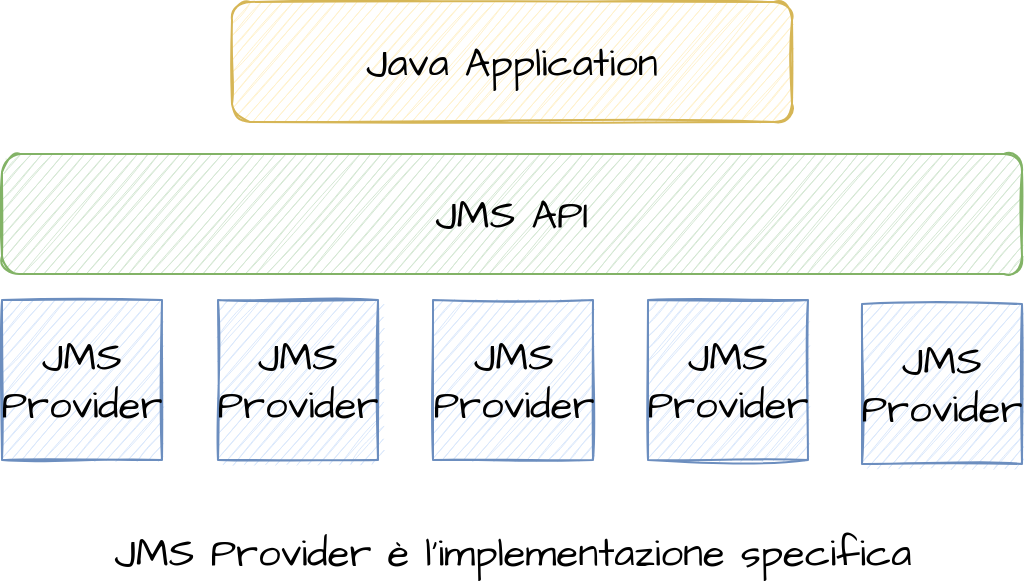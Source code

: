 <mxfile version="16.0.0" type="device"><diagram id="iR7kW6d5z7mH8W_eMVzF" name="Page-1"><mxGraphModel dx="1422" dy="700" grid="0" gridSize="10" guides="1" tooltips="1" connect="1" arrows="1" fold="1" page="1" pageScale="1" pageWidth="827" pageHeight="1169" math="0" shadow="0"><root><mxCell id="0"/><mxCell id="1" parent="0"/><mxCell id="LwVA78MGahFg6l0W7koL-2" value="Java Application" style="rounded=1;whiteSpace=wrap;html=1;sketch=1;hachureGap=4;fontFamily=Architects Daughter;fontSource=https%3A%2F%2Ffonts.googleapis.com%2Fcss%3Ffamily%3DArchitects%2BDaughter;fontSize=20;fillColor=#fff2cc;strokeColor=#d6b656;" parent="1" vertex="1"><mxGeometry x="273" y="60" width="280" height="60" as="geometry"/></mxCell><mxCell id="ANu_13zmKjd6GqL0AyIx-1" value="JMS API" style="rounded=1;whiteSpace=wrap;html=1;sketch=1;hachureGap=4;fontFamily=Architects Daughter;fontSource=https%3A%2F%2Ffonts.googleapis.com%2Fcss%3Ffamily%3DArchitects%2BDaughter;fontSize=20;fillColor=#d5e8d4;strokeColor=#82b366;" vertex="1" parent="1"><mxGeometry x="158" y="136" width="510" height="60" as="geometry"/></mxCell><mxCell id="ANu_13zmKjd6GqL0AyIx-2" value="&lt;div&gt;JMS&lt;/div&gt;&lt;div&gt;Provider&lt;br&gt;&lt;/div&gt;" style="whiteSpace=wrap;html=1;aspect=fixed;sketch=1;fontFamily=Architects Daughter;fontSource=https%3A%2F%2Ffonts.googleapis.com%2Fcss%3Ffamily%3DArchitects%2BDaughter;fontSize=20;fillColor=#dae8fc;strokeColor=#6c8ebf;" vertex="1" parent="1"><mxGeometry x="158" y="209" width="80" height="80" as="geometry"/></mxCell><mxCell id="ANu_13zmKjd6GqL0AyIx-3" value="&lt;div&gt;JMS&lt;/div&gt;&lt;div&gt;Provider&lt;br&gt;&lt;/div&gt;" style="whiteSpace=wrap;html=1;aspect=fixed;sketch=1;fontFamily=Architects Daughter;fontSource=https%3A%2F%2Ffonts.googleapis.com%2Fcss%3Ffamily%3DArchitects%2BDaughter;fontSize=20;fillColor=#dae8fc;strokeColor=#6c8ebf;" vertex="1" parent="1"><mxGeometry x="266" y="209" width="80" height="80" as="geometry"/></mxCell><mxCell id="ANu_13zmKjd6GqL0AyIx-4" value="&lt;div&gt;JMS&lt;/div&gt;&lt;div&gt;Provider&lt;br&gt;&lt;/div&gt;" style="whiteSpace=wrap;html=1;aspect=fixed;sketch=1;fontFamily=Architects Daughter;fontSource=https%3A%2F%2Ffonts.googleapis.com%2Fcss%3Ffamily%3DArchitects%2BDaughter;fontSize=20;fillColor=#dae8fc;strokeColor=#6c8ebf;" vertex="1" parent="1"><mxGeometry x="373.5" y="209" width="80" height="80" as="geometry"/></mxCell><mxCell id="ANu_13zmKjd6GqL0AyIx-5" value="&lt;div&gt;JMS&lt;/div&gt;&lt;div&gt;Provider&lt;br&gt;&lt;/div&gt;" style="whiteSpace=wrap;html=1;aspect=fixed;sketch=1;fontFamily=Architects Daughter;fontSource=https%3A%2F%2Ffonts.googleapis.com%2Fcss%3Ffamily%3DArchitects%2BDaughter;fontSize=20;fillColor=#dae8fc;strokeColor=#6c8ebf;" vertex="1" parent="1"><mxGeometry x="481" y="209" width="80" height="80" as="geometry"/></mxCell><mxCell id="ANu_13zmKjd6GqL0AyIx-6" value="&lt;div&gt;JMS&lt;/div&gt;&lt;div&gt;Provider&lt;br&gt;&lt;/div&gt;" style="whiteSpace=wrap;html=1;aspect=fixed;sketch=1;fontFamily=Architects Daughter;fontSource=https%3A%2F%2Ffonts.googleapis.com%2Fcss%3Ffamily%3DArchitects%2BDaughter;fontSize=20;fillColor=#dae8fc;strokeColor=#6c8ebf;" vertex="1" parent="1"><mxGeometry x="588" y="211" width="80" height="80" as="geometry"/></mxCell><mxCell id="ANu_13zmKjd6GqL0AyIx-8" value="JMS Provider è l'implementazione specifica" style="text;html=1;strokeColor=none;fillColor=none;align=center;verticalAlign=middle;whiteSpace=wrap;rounded=0;sketch=1;fontFamily=Architects Daughter;fontSource=https%3A%2F%2Ffonts.googleapis.com%2Fcss%3Ffamily%3DArchitects%2BDaughter;fontSize=20;" vertex="1" parent="1"><mxGeometry x="197" y="320" width="433" height="30" as="geometry"/></mxCell></root></mxGraphModel></diagram></mxfile>